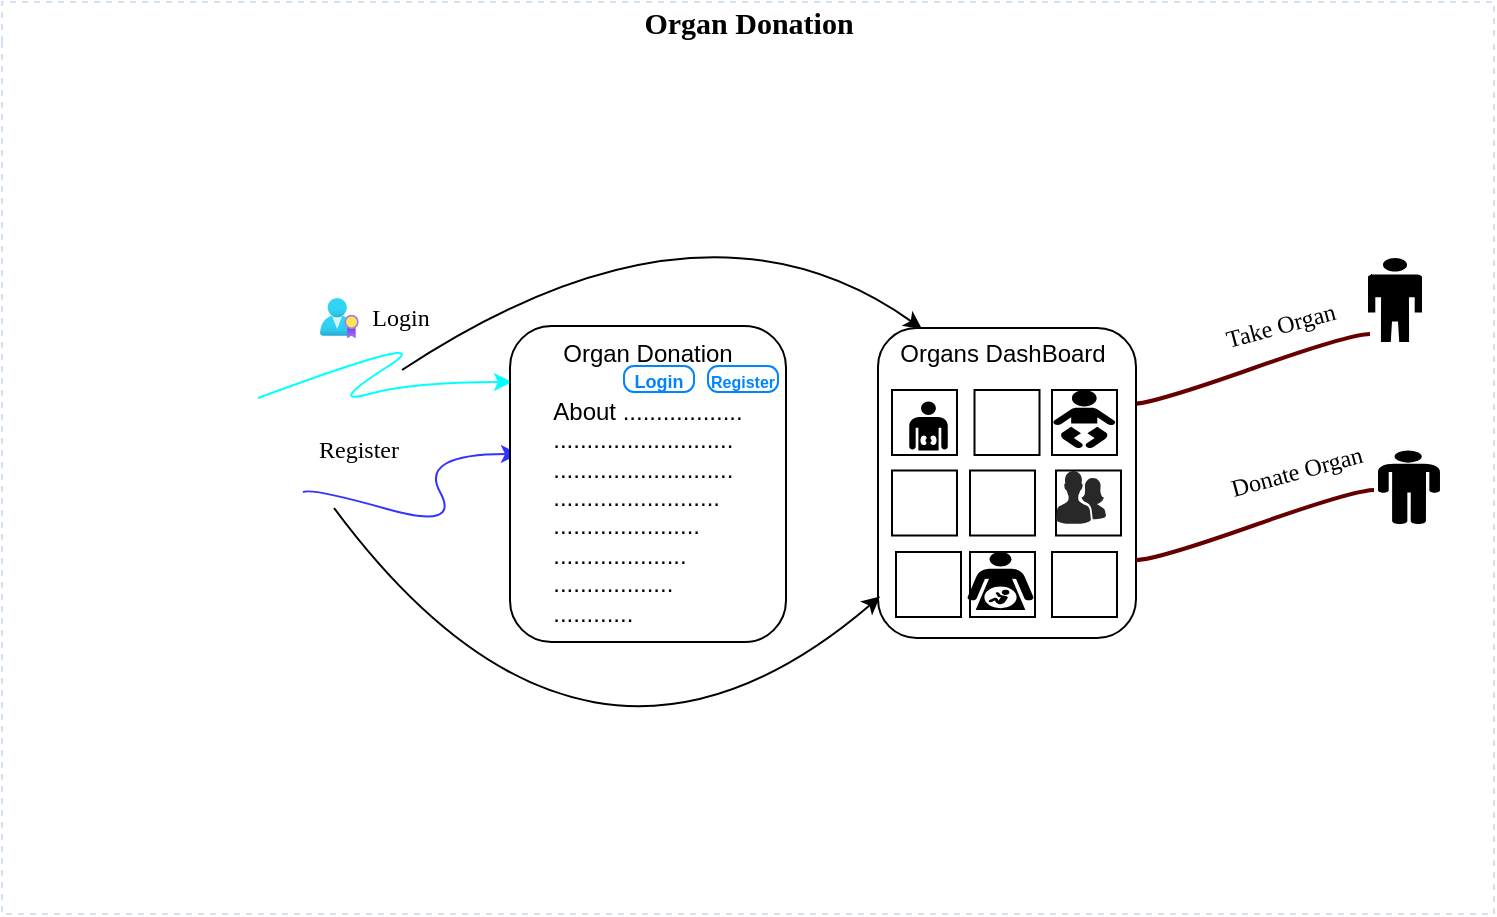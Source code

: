 <mxfile border="50" scale="3" compressed="false" locked="false" version="25.0.3">
  <diagram name="Blank" id="YmL12bMKpDGza6XwsDPr">
    <mxGraphModel dx="1050" dy="2603" grid="0" gridSize="10" guides="1" tooltips="1" connect="1" arrows="1" fold="1" page="0" pageScale="1" pageWidth="827" pageHeight="1169" background="none" math="1" shadow="0">
      <root>
        <mxCell id="X5NqExCQtvZxIxQ7pmgY-0" />
        <mxCell id="1" parent="X5NqExCQtvZxIxQ7pmgY-0" />
        <mxCell id="Gr0Zq-AI6Quabplr0KPa-179" value="&lt;font style=&quot;font-size: 15px;&quot;&gt;Organ Donation&lt;/font&gt;" style="swimlane;html=1;startSize=20;horizontal=1;containerType=tree;labelBackgroundColor=none;strokeColor=#D4E1F5;strokeWidth=1;fillColor=none;fontFamily=Comic Sans MS;fontSize=9;swimlaneLine=0;dashed=1;collapsible=0;" parent="1" vertex="1">
          <mxGeometry x="99" y="-1955" width="746" height="456" as="geometry" />
        </mxCell>
        <mxCell id="Gr0Zq-AI6Quabplr0KPa-182" value="" style="edgeStyle=entityRelationEdgeStyle;startArrow=none;endArrow=none;segment=10;curved=1;strokeWidth=2;strokeColor=#660000;rounded=0;fontSize=12;startSize=8;endSize=8;" parent="Gr0Zq-AI6Quabplr0KPa-179" edge="1">
          <mxGeometry relative="1" as="geometry">
            <mxPoint x="565" y="201" as="sourcePoint" />
            <mxPoint x="684" y="166" as="targetPoint" />
            <Array as="points">
              <mxPoint x="726" y="139" />
              <mxPoint x="589" y="183" />
              <mxPoint x="587" y="189" />
            </Array>
          </mxGeometry>
        </mxCell>
        <mxCell id="Gr0Zq-AI6Quabplr0KPa-183" value="Login" style="text;html=1;resizable=0;points=[];align=center;verticalAlign=middle;labelBackgroundColor=none;rotation=0;fontFamily=Comic Sans MS;" parent="Gr0Zq-AI6Quabplr0KPa-182" vertex="1" connectable="0">
          <mxGeometry x="0.025" y="2" relative="1" as="geometry">
            <mxPoint x="-426" y="-23" as="offset" />
          </mxGeometry>
        </mxCell>
        <mxCell id="Gr0Zq-AI6Quabplr0KPa-223" style="jumpStyle=arc;html=1;endArrow=classicThin;endFill=1;jettySize=auto;orthogonalLoop=1;strokeColor=none;strokeWidth=2;fontFamily=Comic Sans MS;fontSize=10;rounded=0;startSize=8;endSize=8;curved=1;" parent="Gr0Zq-AI6Quabplr0KPa-179" edge="1">
          <mxGeometry relative="1" as="geometry">
            <mxPoint x="131" y="121" as="sourcePoint" />
            <mxPoint x="157.748" y="102.005" as="targetPoint" />
          </mxGeometry>
        </mxCell>
        <mxCell id="aZNFLX7P17t4-BLINg9--5" value="" style="curved=1;endArrow=classic;html=1;rounded=0;fillColor=#fff2cc;strokeColor=#3333FF;" edge="1" parent="Gr0Zq-AI6Quabplr0KPa-179">
          <mxGeometry width="50" height="50" relative="1" as="geometry">
            <mxPoint x="150.5" y="245" as="sourcePoint" />
            <mxPoint x="258.5" y="226" as="targetPoint" />
            <Array as="points">
              <mxPoint x="155.5" y="243" />
              <mxPoint x="229.5" y="264" />
              <mxPoint x="208.5" y="226" />
            </Array>
          </mxGeometry>
        </mxCell>
        <mxCell id="aZNFLX7P17t4-BLINg9--7" value="" style="curved=1;endArrow=classic;html=1;rounded=0;fontColor=#99FFFF;strokeColor=#00FFFF;" edge="1" parent="Gr0Zq-AI6Quabplr0KPa-179">
          <mxGeometry width="50" height="50" relative="1" as="geometry">
            <mxPoint x="128" y="198" as="sourcePoint" />
            <mxPoint x="255" y="190" as="targetPoint" />
            <Array as="points">
              <mxPoint x="223" y="163" />
              <mxPoint x="162" y="202" />
              <mxPoint x="205" y="190" />
            </Array>
          </mxGeometry>
        </mxCell>
        <mxCell id="aZNFLX7P17t4-BLINg9--219" value="Register" style="text;html=1;resizable=0;points=[];align=center;verticalAlign=middle;labelBackgroundColor=none;rotation=0;fontFamily=Comic Sans MS;" vertex="1" connectable="0" parent="Gr0Zq-AI6Quabplr0KPa-179">
          <mxGeometry x="173.005" y="250.501" as="geometry">
            <mxPoint x="5" y="-27" as="offset" />
          </mxGeometry>
        </mxCell>
        <mxCell id="aZNFLX7P17t4-BLINg9--220" value="" style="image;aspect=fixed;html=1;points=[];align=center;fontSize=12;image=img/lib/azure2/identity/AAD_Licenses.svg;" vertex="1" parent="Gr0Zq-AI6Quabplr0KPa-179">
          <mxGeometry x="159" y="148" width="19.41" height="20" as="geometry" />
        </mxCell>
        <mxCell id="aZNFLX7P17t4-BLINg9--221" value="" style="shape=image;html=1;verticalAlign=top;verticalLabelPosition=bottom;labelBackgroundColor=#ffffff;imageAspect=0;aspect=fixed;image=https://cdn3.iconfinder.com/data/icons/essential-rounded/64/Rounded-31-128.png" vertex="1" parent="Gr0Zq-AI6Quabplr0KPa-179">
          <mxGeometry x="130" y="215.5" width="21" height="21" as="geometry" />
        </mxCell>
        <mxCell id="aZNFLX7P17t4-BLINg9--218" value="Take Organ" style="text;html=1;resizable=0;points=[];align=center;verticalAlign=middle;labelBackgroundColor=none;rotation=-15;fontFamily=Comic Sans MS;" vertex="1" connectable="0" parent="Gr0Zq-AI6Quabplr0KPa-179">
          <mxGeometry x="619.005" y="168.001" as="geometry">
            <mxPoint x="20.828" y="-0.92" as="offset" />
          </mxGeometry>
        </mxCell>
        <mxCell id="aZNFLX7P17t4-BLINg9--223" value="" style="rounded=1;whiteSpace=wrap;html=1;verticalAlign=top;" vertex="1" parent="Gr0Zq-AI6Quabplr0KPa-179">
          <mxGeometry x="438" y="163" width="129" height="155" as="geometry" />
        </mxCell>
        <mxCell id="aZNFLX7P17t4-BLINg9--224" value="" style="whiteSpace=wrap;html=1;aspect=fixed;" vertex="1" parent="Gr0Zq-AI6Quabplr0KPa-179">
          <mxGeometry x="445" y="194" width="32.5" height="32.5" as="geometry" />
        </mxCell>
        <mxCell id="aZNFLX7P17t4-BLINg9--230" value="" style="whiteSpace=wrap;html=1;aspect=fixed;" vertex="1" parent="Gr0Zq-AI6Quabplr0KPa-179">
          <mxGeometry x="525" y="275" width="32.5" height="32.5" as="geometry" />
        </mxCell>
        <mxCell id="aZNFLX7P17t4-BLINg9--229" value="" style="whiteSpace=wrap;html=1;aspect=fixed;" vertex="1" parent="Gr0Zq-AI6Quabplr0KPa-179">
          <mxGeometry x="484" y="275" width="32.5" height="32.5" as="geometry" />
        </mxCell>
        <mxCell id="aZNFLX7P17t4-BLINg9--228" value="" style="whiteSpace=wrap;html=1;aspect=fixed;" vertex="1" parent="Gr0Zq-AI6Quabplr0KPa-179">
          <mxGeometry x="447" y="275" width="32.5" height="32.5" as="geometry" />
        </mxCell>
        <mxCell id="aZNFLX7P17t4-BLINg9--227" value="" style="whiteSpace=wrap;html=1;aspect=fixed;" vertex="1" parent="Gr0Zq-AI6Quabplr0KPa-179">
          <mxGeometry x="527" y="234.25" width="32.5" height="32.5" as="geometry" />
        </mxCell>
        <mxCell id="aZNFLX7P17t4-BLINg9--226" value="" style="whiteSpace=wrap;html=1;aspect=fixed;" vertex="1" parent="Gr0Zq-AI6Quabplr0KPa-179">
          <mxGeometry x="484" y="234.25" width="32.5" height="32.5" as="geometry" />
        </mxCell>
        <mxCell id="aZNFLX7P17t4-BLINg9--225" value="" style="whiteSpace=wrap;html=1;aspect=fixed;" vertex="1" parent="Gr0Zq-AI6Quabplr0KPa-179">
          <mxGeometry x="445" y="234.25" width="32.5" height="32.5" as="geometry" />
        </mxCell>
        <mxCell id="aZNFLX7P17t4-BLINg9--232" value="" style="whiteSpace=wrap;html=1;aspect=fixed;" vertex="1" parent="Gr0Zq-AI6Quabplr0KPa-179">
          <mxGeometry x="486.25" y="194" width="32.5" height="32.5" as="geometry" />
        </mxCell>
        <mxCell id="aZNFLX7P17t4-BLINg9--231" value="" style="whiteSpace=wrap;html=1;aspect=fixed;" vertex="1" parent="Gr0Zq-AI6Quabplr0KPa-179">
          <mxGeometry x="525" y="194" width="32.5" height="32.5" as="geometry" />
        </mxCell>
        <mxCell id="aZNFLX7P17t4-BLINg9--233" value="" style="edgeStyle=entityRelationEdgeStyle;startArrow=none;endArrow=none;segment=10;curved=1;strokeWidth=2;strokeColor=#660000;rounded=0;fontSize=12;startSize=8;endSize=8;" edge="1" parent="Gr0Zq-AI6Quabplr0KPa-179">
          <mxGeometry relative="1" as="geometry">
            <mxPoint x="567" y="279" as="sourcePoint" />
            <mxPoint x="686" y="244" as="targetPoint" />
            <Array as="points">
              <mxPoint x="728" y="217" />
              <mxPoint x="591" y="261" />
              <mxPoint x="589" y="267" />
            </Array>
          </mxGeometry>
        </mxCell>
        <mxCell id="aZNFLX7P17t4-BLINg9--236" value="Donate Organ" style="text;html=1;resizable=0;points=[];align=center;verticalAlign=middle;labelBackgroundColor=none;rotation=-15;fontFamily=Comic Sans MS;" vertex="1" connectable="0" parent="Gr0Zq-AI6Quabplr0KPa-179">
          <mxGeometry x="627.005" y="212.001" as="geometry">
            <mxPoint x="13.322" y="27.092" as="offset" />
          </mxGeometry>
        </mxCell>
        <mxCell id="aZNFLX7P17t4-BLINg9--242" value="" style="curved=1;endArrow=classic;html=1;rounded=0;" edge="1" parent="Gr0Zq-AI6Quabplr0KPa-179">
          <mxGeometry width="50" height="50" relative="1" as="geometry">
            <mxPoint x="200" y="184" as="sourcePoint" />
            <mxPoint x="460" y="163.5" as="targetPoint" />
            <Array as="points">
              <mxPoint x="350" y="85" />
            </Array>
          </mxGeometry>
        </mxCell>
        <mxCell id="aZNFLX7P17t4-BLINg9--243" value="" style="curved=1;endArrow=classic;html=1;rounded=0;entryX=0.008;entryY=0.866;entryDx=0;entryDy=0;entryPerimeter=0;" edge="1" parent="Gr0Zq-AI6Quabplr0KPa-179" target="aZNFLX7P17t4-BLINg9--223">
          <mxGeometry width="50" height="50" relative="1" as="geometry">
            <mxPoint x="166" y="253" as="sourcePoint" />
            <mxPoint x="428" y="432" as="targetPoint" />
            <Array as="points">
              <mxPoint x="292" y="423" />
            </Array>
          </mxGeometry>
        </mxCell>
        <mxCell id="aZNFLX7P17t4-BLINg9--244" value="" style="shape=mxgraph.signs.healthcare.kidney;html=1;pointerEvents=1;fillColor=#000000;strokeColor=none;verticalLabelPosition=bottom;verticalAlign=top;align=center;" vertex="1" parent="Gr0Zq-AI6Quabplr0KPa-179">
          <mxGeometry x="453.63" y="199.75" width="19.25" height="24.5" as="geometry" />
        </mxCell>
        <mxCell id="aZNFLX7P17t4-BLINg9--245" value="Organs DashBoard" style="text;html=1;align=center;verticalAlign=middle;whiteSpace=wrap;rounded=0;" vertex="1" parent="Gr0Zq-AI6Quabplr0KPa-179">
          <mxGeometry x="447" y="163" width="106.5" height="26" as="geometry" />
        </mxCell>
        <mxCell id="aZNFLX7P17t4-BLINg9--246" value="" style="shape=image;html=1;verticalAlign=top;verticalLabelPosition=bottom;labelBackgroundColor=#ffffff;imageAspect=0;aspect=fixed;image=https://cdn2.iconfinder.com/data/icons/cornavirus-covid-19/64/_lung_disease_lung_disease_virus_organ-128.png" vertex="1" parent="Gr0Zq-AI6Quabplr0KPa-179">
          <mxGeometry x="484" y="234.25" width="29.75" height="29.75" as="geometry" />
        </mxCell>
        <mxCell id="aZNFLX7P17t4-BLINg9--247" value="" style="shape=image;html=1;verticalAlign=top;verticalLabelPosition=bottom;labelBackgroundColor=#ffffff;imageAspect=0;aspect=fixed;image=https://cdn1.iconfinder.com/data/icons/science-technology-outline-24-px/24/Body_organ_eye_optical_view_visual-128.png" vertex="1" parent="Gr0Zq-AI6Quabplr0KPa-179">
          <mxGeometry x="527" y="279" width="27" height="27" as="geometry" />
        </mxCell>
        <mxCell id="aZNFLX7P17t4-BLINg9--248" value="" style="shape=image;html=1;verticalAlign=top;verticalLabelPosition=bottom;labelBackgroundColor=#ffffff;imageAspect=0;aspect=fixed;image=https://cdn1.iconfinder.com/data/icons/medical-178/96/Stomach-128.png" vertex="1" parent="Gr0Zq-AI6Quabplr0KPa-179">
          <mxGeometry x="447" y="275" width="34" height="34" as="geometry" />
        </mxCell>
        <mxCell id="aZNFLX7P17t4-BLINg9--249" value="" style="shape=mxgraph.signs.people.man_2;html=1;pointerEvents=1;fillColor=#000000;strokeColor=none;verticalLabelPosition=bottom;verticalAlign=top;align=center;" vertex="1" parent="Gr0Zq-AI6Quabplr0KPa-179">
          <mxGeometry x="683" y="128" width="27" height="42" as="geometry" />
        </mxCell>
        <mxCell id="aZNFLX7P17t4-BLINg9--281" value="" style="shape=mxgraph.signs.people.man_1;html=1;pointerEvents=1;fillColor=#000000;strokeColor=none;verticalLabelPosition=bottom;verticalAlign=top;align=center;" vertex="1" parent="Gr0Zq-AI6Quabplr0KPa-179">
          <mxGeometry x="688" y="224.25" width="31" height="36.75" as="geometry" />
        </mxCell>
        <mxCell id="aZNFLX7P17t4-BLINg9--285" value="" style="shape=mxgraph.signs.people.baby_2;html=1;pointerEvents=1;fillColor=#000000;strokeColor=none;verticalLabelPosition=bottom;verticalAlign=top;align=center;" vertex="1" parent="Gr0Zq-AI6Quabplr0KPa-179">
          <mxGeometry x="482.5" y="275" width="33.5" height="29" as="geometry" />
        </mxCell>
        <mxCell id="aZNFLX7P17t4-BLINg9--286" value="" style="shape=mxgraph.signs.people.baby_1;html=1;pointerEvents=1;fillColor=#000000;strokeColor=none;verticalLabelPosition=bottom;verticalAlign=top;align=center;" vertex="1" parent="Gr0Zq-AI6Quabplr0KPa-179">
          <mxGeometry x="524.25" y="194" width="33.75" height="30" as="geometry" />
        </mxCell>
        <mxCell id="aZNFLX7P17t4-BLINg9--289" value="" style="verticalLabelPosition=bottom;sketch=0;html=1;fillColor=#282828;strokeColor=none;verticalAlign=top;pointerEvents=1;align=center;shape=mxgraph.cisco_safe.people_places_things_icons.icon2;" vertex="1" parent="Gr0Zq-AI6Quabplr0KPa-179">
          <mxGeometry x="527" y="234.25" width="25" height="26.75" as="geometry" />
        </mxCell>
        <mxCell id="aZNFLX7P17t4-BLINg9--222" value="Organ Donation&lt;br&gt;&lt;br&gt;&lt;div style=&quot;text-align: left;&quot;&gt;About ..................&lt;/div&gt;&lt;div style=&quot;text-align: left;&quot;&gt;...........................&lt;/div&gt;&lt;div style=&quot;text-align: left;&quot;&gt;...........................&lt;/div&gt;&lt;div style=&quot;text-align: left;&quot;&gt;.........................&lt;/div&gt;&lt;div style=&quot;text-align: left;&quot;&gt;......................&lt;/div&gt;&lt;div style=&quot;text-align: left;&quot;&gt;....................&lt;/div&gt;&lt;div style=&quot;text-align: left;&quot;&gt;..................&lt;/div&gt;&lt;div style=&quot;text-align: left;&quot;&gt;............&lt;/div&gt;" style="rounded=1;whiteSpace=wrap;html=1;verticalAlign=top;" vertex="1" parent="1">
          <mxGeometry x="353" y="-1793" width="138" height="158" as="geometry" />
        </mxCell>
        <mxCell id="aZNFLX7P17t4-BLINg9--282" value="&lt;h6&gt;&lt;font style=&quot;font-size: 9px;&quot;&gt;Login&lt;/font&gt;&lt;/h6&gt;" style="html=1;shadow=0;dashed=0;shape=mxgraph.bootstrap.rrect;rSize=5;strokeColor=#0085FC;strokeWidth=1;fillColor=none;fontColor=#0085FC;whiteSpace=wrap;align=center;verticalAlign=middle;spacingLeft=0;fontStyle=0;fontSize=16;spacing=5;" vertex="1" parent="1">
          <mxGeometry x="410" y="-1773" width="35" height="13" as="geometry" />
        </mxCell>
        <mxCell id="aZNFLX7P17t4-BLINg9--284" value="&lt;h6&gt;&lt;font style=&quot;font-size: 8px;&quot;&gt;Register&lt;/font&gt;&lt;/h6&gt;" style="html=1;shadow=0;dashed=0;shape=mxgraph.bootstrap.rrect;rSize=5;strokeColor=#0085FC;strokeWidth=1;fillColor=none;fontColor=#0085FC;whiteSpace=wrap;align=center;verticalAlign=middle;spacingLeft=0;fontStyle=0;fontSize=16;spacing=5;" vertex="1" parent="1">
          <mxGeometry x="452" y="-1773" width="35" height="13" as="geometry" />
        </mxCell>
      </root>
    </mxGraphModel>
  </diagram>
</mxfile>
